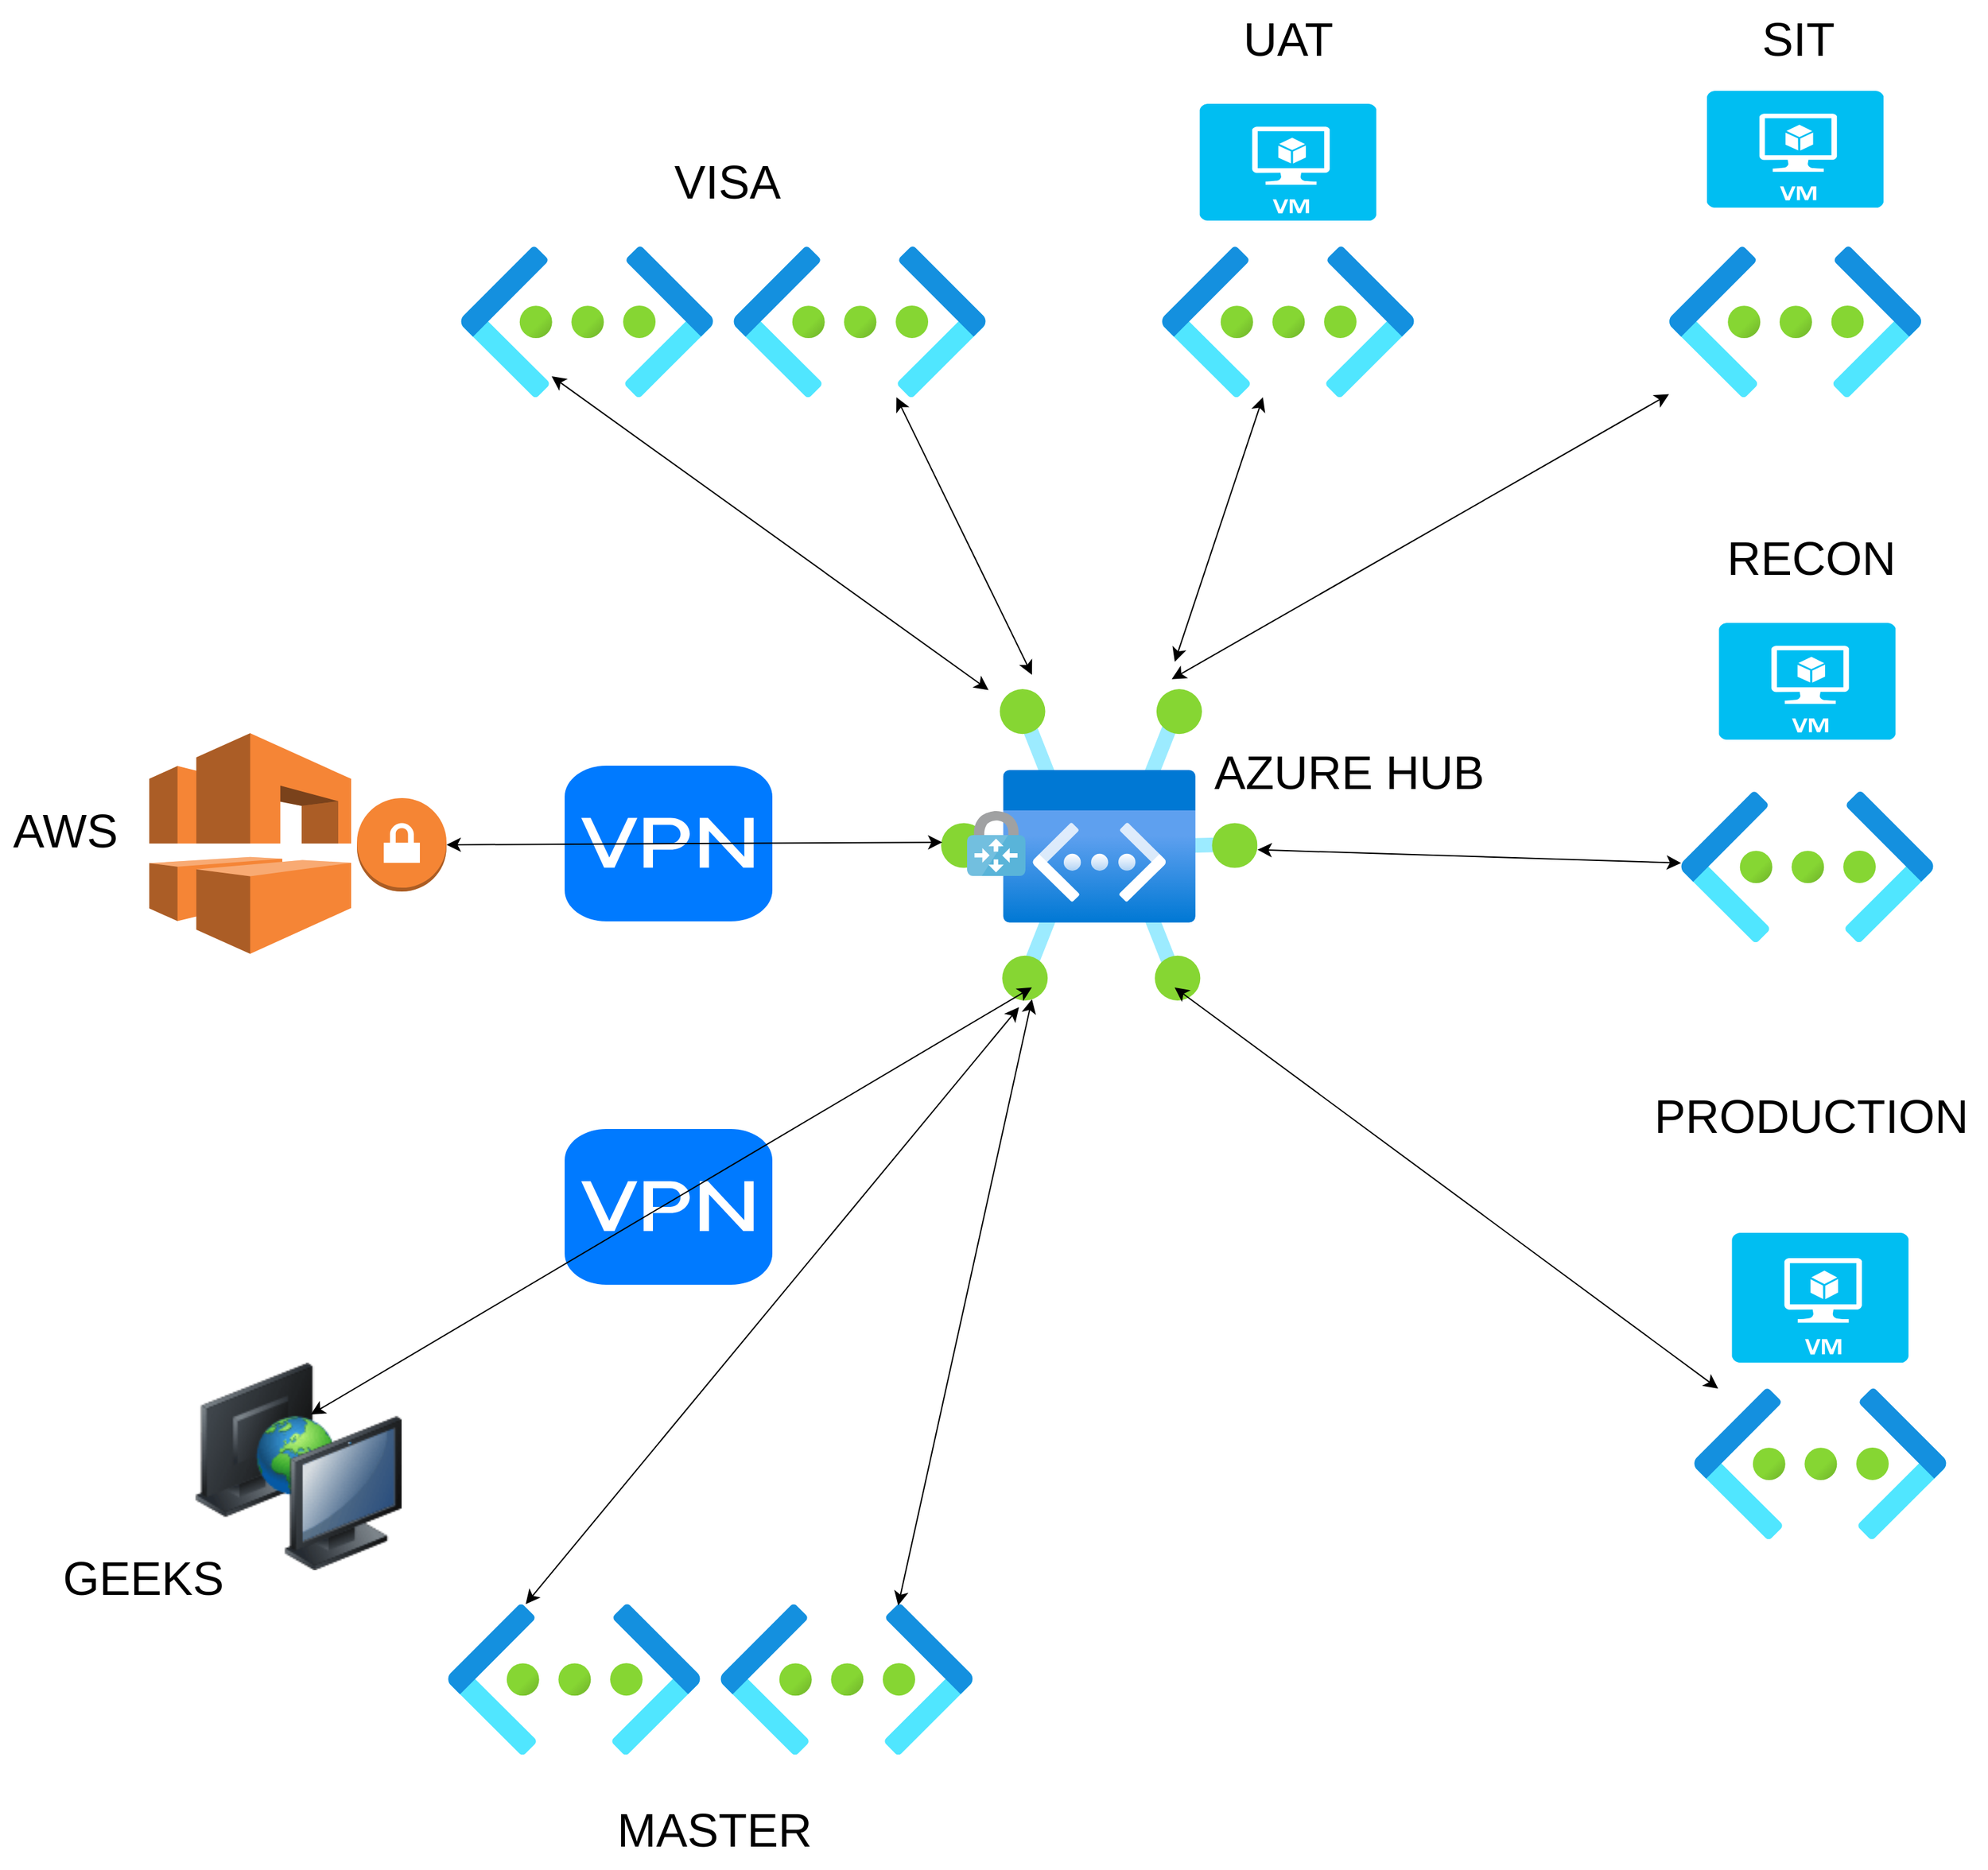 <mxfile version="24.7.0" type="github">
  <diagram name="Page-1" id="_KaiSO4fqecnzLwhaQ9y">
    <mxGraphModel dx="4064" dy="1560" grid="1" gridSize="10" guides="1" tooltips="1" connect="1" arrows="1" fold="1" page="1" pageScale="1" pageWidth="850" pageHeight="1100" math="0" shadow="0">
      <root>
        <mxCell id="0" />
        <mxCell id="1" parent="0" />
        <mxCell id="PY5UOyymUL9c6bpPYces-2" value="" style="outlineConnect=0;dashed=0;verticalLabelPosition=bottom;verticalAlign=top;align=center;html=1;shape=mxgraph.aws3.vpc;fillColor=#F58536;gradientColor=none;" parent="1" vertex="1">
          <mxGeometry x="-720" y="635" width="155.5" height="170" as="geometry" />
        </mxCell>
        <mxCell id="PY5UOyymUL9c6bpPYces-7" value="" style="image;aspect=fixed;html=1;points=[];align=center;fontSize=12;image=img/lib/azure2/networking/Virtual_WAN_Hub.svg;" parent="1" vertex="1">
          <mxGeometry x="-110" y="601" width="243.75" height="240" as="geometry" />
        </mxCell>
        <mxCell id="PY5UOyymUL9c6bpPYces-10" value="" style="html=1;strokeWidth=1;shadow=0;dashed=0;shape=mxgraph.ios7.misc.vpn;fillColor=#007AFF;strokeColor=none;buttonText=;strokeColor2=#222222;fontColor=#222222;fontSize=8;verticalLabelPosition=bottom;verticalAlign=top;align=center;sketch=0;" parent="1" vertex="1">
          <mxGeometry x="-400" y="660" width="160" height="120" as="geometry" />
        </mxCell>
        <mxCell id="PY5UOyymUL9c6bpPYces-25" value="" style="image;aspect=fixed;html=1;points=[];align=center;fontSize=12;image=img/lib/azure2/networking/Virtual_Networks.svg;" parent="1" vertex="1">
          <mxGeometry x="60" y="260" width="194.5" height="116.12" as="geometry" />
        </mxCell>
        <mxCell id="PY5UOyymUL9c6bpPYces-26" value="" style="verticalLabelPosition=bottom;html=1;verticalAlign=top;align=center;strokeColor=none;fillColor=#00BEF2;shape=mxgraph.azure.virtual_machine;" parent="1" vertex="1">
          <mxGeometry x="89.25" y="150" width="136" height="90" as="geometry" />
        </mxCell>
        <mxCell id="PY5UOyymUL9c6bpPYces-41" value="" style="image;sketch=0;aspect=fixed;html=1;points=[];align=center;fontSize=12;image=img/lib/mscae/VPN_Gateway.svg;" parent="1" vertex="1">
          <mxGeometry x="-90" y="695" width="45" height="50" as="geometry" />
        </mxCell>
        <mxCell id="PY5UOyymUL9c6bpPYces-42" value="" style="outlineConnect=0;dashed=0;verticalLabelPosition=bottom;verticalAlign=top;align=center;html=1;shape=mxgraph.aws3.vpn_gateway;fillColor=#F58534;gradientColor=none;" parent="1" vertex="1">
          <mxGeometry x="-560" y="685" width="69" height="72" as="geometry" />
        </mxCell>
        <mxCell id="PY5UOyymUL9c6bpPYces-43" value="" style="image;aspect=fixed;html=1;points=[];align=center;fontSize=12;image=img/lib/azure2/networking/Virtual_Networks.svg;" parent="1" vertex="1">
          <mxGeometry x="450.75" y="260" width="194.5" height="116.12" as="geometry" />
        </mxCell>
        <mxCell id="PY5UOyymUL9c6bpPYces-44" value="" style="verticalLabelPosition=bottom;html=1;verticalAlign=top;align=center;strokeColor=none;fillColor=#00BEF2;shape=mxgraph.azure.virtual_machine;" parent="1" vertex="1">
          <mxGeometry x="480" y="140" width="136" height="90" as="geometry" />
        </mxCell>
        <mxCell id="PY5UOyymUL9c6bpPYces-45" value="" style="image;aspect=fixed;html=1;points=[];align=center;fontSize=12;image=img/lib/azure2/networking/Virtual_Networks.svg;" parent="1" vertex="1">
          <mxGeometry x="460" y="680" width="194.5" height="116.12" as="geometry" />
        </mxCell>
        <mxCell id="PY5UOyymUL9c6bpPYces-46" value="" style="verticalLabelPosition=bottom;html=1;verticalAlign=top;align=center;strokeColor=none;fillColor=#00BEF2;shape=mxgraph.azure.virtual_machine;" parent="1" vertex="1">
          <mxGeometry x="489.25" y="550" width="136" height="90" as="geometry" />
        </mxCell>
        <mxCell id="PY5UOyymUL9c6bpPYces-47" value="" style="image;html=1;image=img/lib/clip_art/computers/Network_2_128x128.png" parent="1" vertex="1">
          <mxGeometry x="-750" y="1120" width="290" height="160" as="geometry" />
        </mxCell>
        <mxCell id="PY5UOyymUL9c6bpPYces-48" value="" style="html=1;strokeWidth=1;shadow=0;dashed=0;shape=mxgraph.ios7.misc.vpn;fillColor=#007AFF;strokeColor=none;buttonText=;strokeColor2=#222222;fontColor=#222222;fontSize=8;verticalLabelPosition=bottom;verticalAlign=top;align=center;sketch=0;" parent="1" vertex="1">
          <mxGeometry x="-400" y="940" width="160" height="120" as="geometry" />
        </mxCell>
        <mxCell id="PY5UOyymUL9c6bpPYces-54" value="" style="image;aspect=fixed;html=1;points=[];align=center;fontSize=12;image=img/lib/azure2/networking/Virtual_Networks.svg;" parent="1" vertex="1">
          <mxGeometry x="470" y="1140" width="194.5" height="116.12" as="geometry" />
        </mxCell>
        <mxCell id="PY5UOyymUL9c6bpPYces-55" value="" style="verticalLabelPosition=bottom;html=1;verticalAlign=top;align=center;strokeColor=none;fillColor=#00BEF2;shape=mxgraph.azure.virtual_machine;" parent="1" vertex="1">
          <mxGeometry x="499.25" y="1020" width="136" height="100" as="geometry" />
        </mxCell>
        <mxCell id="urZWPlykOCo1R7dDaFdY-1" value="" style="edgeStyle=none;orthogonalLoop=1;jettySize=auto;html=1;endArrow=classic;startArrow=classic;endSize=8;startSize=8;rounded=0;fontSize=12;curved=1;entryX=0.287;entryY=0.958;entryDx=0;entryDy=0;entryPerimeter=0;" parent="1" target="PY5UOyymUL9c6bpPYces-7" edge="1">
          <mxGeometry width="140" relative="1" as="geometry">
            <mxPoint x="-595.5" y="1160" as="sourcePoint" />
            <mxPoint x="-455.5" y="1160" as="targetPoint" />
            <Array as="points" />
          </mxGeometry>
        </mxCell>
        <mxCell id="urZWPlykOCo1R7dDaFdY-2" value="" style="edgeStyle=none;orthogonalLoop=1;jettySize=auto;html=1;endArrow=classic;startArrow=classic;endSize=8;startSize=8;rounded=0;fontSize=12;curved=1;exitX=1;exitY=0.5;exitDx=0;exitDy=0;exitPerimeter=0;entryX=0.004;entryY=0.492;entryDx=0;entryDy=0;entryPerimeter=0;" parent="1" source="PY5UOyymUL9c6bpPYces-42" edge="1" target="PY5UOyymUL9c6bpPYces-7">
          <mxGeometry width="140" relative="1" as="geometry">
            <mxPoint x="-690" y="1110" as="sourcePoint" />
            <mxPoint x="-130" y="700" as="targetPoint" />
            <Array as="points" />
          </mxGeometry>
        </mxCell>
        <mxCell id="urZWPlykOCo1R7dDaFdY-3" value="" style="edgeStyle=none;orthogonalLoop=1;jettySize=auto;html=1;endArrow=classic;startArrow=classic;endSize=8;startSize=8;rounded=0;fontSize=12;curved=1;exitX=0.738;exitY=0.958;exitDx=0;exitDy=0;exitPerimeter=0;" parent="1" source="PY5UOyymUL9c6bpPYces-7" target="PY5UOyymUL9c6bpPYces-54" edge="1">
          <mxGeometry width="140" relative="1" as="geometry">
            <mxPoint x="-280" y="1140" as="sourcePoint" />
            <mxPoint x="345.5" y="810" as="targetPoint" />
            <Array as="points" />
          </mxGeometry>
        </mxCell>
        <mxCell id="urZWPlykOCo1R7dDaFdY-4" value="" style="edgeStyle=none;orthogonalLoop=1;jettySize=auto;html=1;endArrow=classic;startArrow=classic;endSize=8;startSize=8;rounded=0;fontSize=12;curved=1;" parent="1" source="PY5UOyymUL9c6bpPYces-7" target="PY5UOyymUL9c6bpPYces-45" edge="1">
          <mxGeometry width="140" relative="1" as="geometry">
            <mxPoint x="190" y="710" as="sourcePoint" />
            <mxPoint x="540" y="810" as="targetPoint" />
            <Array as="points" />
          </mxGeometry>
        </mxCell>
        <mxCell id="urZWPlykOCo1R7dDaFdY-5" value="" style="edgeStyle=none;orthogonalLoop=1;jettySize=auto;html=1;endArrow=classic;startArrow=classic;endSize=8;startSize=8;rounded=0;fontSize=12;curved=1;exitX=0.729;exitY=-0.032;exitDx=0;exitDy=0;exitPerimeter=0;" parent="1" source="PY5UOyymUL9c6bpPYces-7" target="PY5UOyymUL9c6bpPYces-43" edge="1">
          <mxGeometry width="140" relative="1" as="geometry">
            <mxPoint x="140" y="610" as="sourcePoint" />
            <mxPoint x="765.5" y="280" as="targetPoint" />
            <Array as="points" />
          </mxGeometry>
        </mxCell>
        <mxCell id="urZWPlykOCo1R7dDaFdY-6" value="" style="edgeStyle=none;orthogonalLoop=1;jettySize=auto;html=1;endArrow=classic;startArrow=classic;endSize=8;startSize=8;rounded=0;fontSize=12;curved=1;" parent="1" edge="1" source="PY5UOyymUL9c6bpPYces-25">
          <mxGeometry width="140" relative="1" as="geometry">
            <mxPoint x="-520" y="340" as="sourcePoint" />
            <mxPoint x="70" y="580" as="targetPoint" />
            <Array as="points" />
          </mxGeometry>
        </mxCell>
        <mxCell id="teUpWpRFnSXmQ_pebGs_-1" value="" style="image;aspect=fixed;html=1;points=[];align=center;fontSize=12;image=img/lib/azure2/networking/Virtual_Networks.svg;" vertex="1" parent="1">
          <mxGeometry x="-270" y="260" width="194.5" height="116.12" as="geometry" />
        </mxCell>
        <mxCell id="teUpWpRFnSXmQ_pebGs_-2" value="" style="image;aspect=fixed;html=1;points=[];align=center;fontSize=12;image=img/lib/azure2/networking/Virtual_Networks.svg;" vertex="1" parent="1">
          <mxGeometry x="-480" y="260" width="194.5" height="116.12" as="geometry" />
        </mxCell>
        <mxCell id="teUpWpRFnSXmQ_pebGs_-3" value="" style="image;aspect=fixed;html=1;points=[];align=center;fontSize=12;image=img/lib/azure2/networking/Virtual_Networks.svg;" vertex="1" parent="1">
          <mxGeometry x="-280" y="1306.12" width="194.5" height="116.12" as="geometry" />
        </mxCell>
        <mxCell id="teUpWpRFnSXmQ_pebGs_-4" value="" style="image;aspect=fixed;html=1;points=[];align=center;fontSize=12;image=img/lib/azure2/networking/Virtual_Networks.svg;" vertex="1" parent="1">
          <mxGeometry x="-490" y="1306.12" width="194.5" height="116.12" as="geometry" />
        </mxCell>
        <mxCell id="teUpWpRFnSXmQ_pebGs_-5" value="" style="edgeStyle=none;orthogonalLoop=1;jettySize=auto;html=1;endArrow=classic;startArrow=classic;endSize=8;startSize=8;rounded=0;fontSize=12;curved=1;entryX=0.15;entryY=0.003;entryDx=0;entryDy=0;entryPerimeter=0;" edge="1" parent="1" target="PY5UOyymUL9c6bpPYces-7">
          <mxGeometry width="140" relative="1" as="geometry">
            <mxPoint x="-410" y="360" as="sourcePoint" />
            <mxPoint x="-230" y="601" as="targetPoint" />
            <Array as="points" />
          </mxGeometry>
        </mxCell>
        <mxCell id="teUpWpRFnSXmQ_pebGs_-6" value="" style="edgeStyle=none;orthogonalLoop=1;jettySize=auto;html=1;endArrow=classic;startArrow=classic;endSize=8;startSize=8;rounded=0;fontSize=12;curved=1;" edge="1" parent="1" source="teUpWpRFnSXmQ_pebGs_-1">
          <mxGeometry width="140" relative="1" as="geometry">
            <mxPoint x="-320" y="356.12" as="sourcePoint" />
            <mxPoint x="-40" y="590" as="targetPoint" />
            <Array as="points" />
          </mxGeometry>
        </mxCell>
        <mxCell id="teUpWpRFnSXmQ_pebGs_-7" value="" style="edgeStyle=none;orthogonalLoop=1;jettySize=auto;html=1;endArrow=classic;startArrow=classic;endSize=8;startSize=8;rounded=0;fontSize=12;curved=1;" edge="1" parent="1">
          <mxGeometry width="140" relative="1" as="geometry">
            <mxPoint x="-430" y="1306.12" as="sourcePoint" />
            <mxPoint x="-50" y="846.12" as="targetPoint" />
            <Array as="points" />
          </mxGeometry>
        </mxCell>
        <mxCell id="teUpWpRFnSXmQ_pebGs_-8" value="" style="edgeStyle=none;orthogonalLoop=1;jettySize=auto;html=1;endArrow=classic;startArrow=classic;endSize=8;startSize=8;rounded=0;fontSize=12;curved=1;exitX=0.704;exitY=0.009;exitDx=0;exitDy=0;exitPerimeter=0;" edge="1" parent="1" source="teUpWpRFnSXmQ_pebGs_-3">
          <mxGeometry width="140" relative="1" as="geometry">
            <mxPoint x="-380" y="1316.12" as="sourcePoint" />
            <mxPoint x="-40" y="840" as="targetPoint" />
            <Array as="points" />
          </mxGeometry>
        </mxCell>
        <mxCell id="teUpWpRFnSXmQ_pebGs_-12" value="&lt;font style=&quot;font-size: 36px;&quot;&gt;AZURE HUB&lt;/font&gt;" style="text;html=1;align=center;verticalAlign=middle;resizable=0;points=[];autosize=1;strokeColor=none;fillColor=none;" vertex="1" parent="1">
          <mxGeometry x="89.25" y="635" width="230" height="60" as="geometry" />
        </mxCell>
        <mxCell id="teUpWpRFnSXmQ_pebGs_-13" value="&lt;font style=&quot;font-size: 36px;&quot;&gt;VISA&lt;/font&gt;" style="text;html=1;align=center;verticalAlign=middle;resizable=0;points=[];autosize=1;strokeColor=none;fillColor=none;" vertex="1" parent="1">
          <mxGeometry x="-330" y="180" width="110" height="60" as="geometry" />
        </mxCell>
        <mxCell id="teUpWpRFnSXmQ_pebGs_-14" value="&lt;font style=&quot;font-size: 36px;&quot;&gt;MASTER&lt;/font&gt;" style="text;html=1;align=center;verticalAlign=middle;resizable=0;points=[];autosize=1;strokeColor=none;fillColor=none;" vertex="1" parent="1">
          <mxGeometry x="-370" y="1450" width="170" height="60" as="geometry" />
        </mxCell>
        <mxCell id="teUpWpRFnSXmQ_pebGs_-15" value="&lt;font style=&quot;font-size: 36px;&quot;&gt;GEEKS&lt;/font&gt;" style="text;html=1;align=center;verticalAlign=middle;resizable=0;points=[];autosize=1;strokeColor=none;fillColor=none;" vertex="1" parent="1">
          <mxGeometry x="-800" y="1256.12" width="150" height="60" as="geometry" />
        </mxCell>
        <mxCell id="teUpWpRFnSXmQ_pebGs_-16" value="&lt;font style=&quot;font-size: 36px;&quot;&gt;U&lt;span style=&quot;color: rgba(0, 0, 0, 0); font-family: monospace; font-size: 0px; text-align: start;&quot;&gt;%3CmxGraphModel%3E%3Croot%3E%3CmxCell%20id%3D%220%22%2F%3E%3CmxCell%20id%3D%221%22%20parent%3D%220%22%2F%3E%3CmxCell%20id%3D%222%22%20value%3D%22%26lt%3Bfont%20style%3D%26quot%3Bfont-size%3A%2036px%3B%26quot%3B%26gt%3BMASTER%26lt%3B%2Ffont%26gt%3B%22%20style%3D%22text%3Bhtml%3D1%3Balign%3Dcenter%3BverticalAlign%3Dmiddle%3Bresizable%3D0%3Bpoints%3D%5B%5D%3Bautosize%3D1%3BstrokeColor%3Dnone%3BfillColor%3Dnone%3B%22%20vertex%3D%221%22%20parent%3D%221%22%3E%3CmxGeometry%20x%3D%22-370%22%20y%3D%221450%22%20width%3D%22170%22%20height%3D%2260%22%20as%3D%22geometry%22%2F%3E%3C%2FmxCell%3E%3C%2Froot%3E%3C%2FmxGraphModel%3E&lt;/span&gt;AT&lt;/font&gt;" style="text;html=1;align=center;verticalAlign=middle;resizable=0;points=[];autosize=1;strokeColor=none;fillColor=none;" vertex="1" parent="1">
          <mxGeometry x="112.25" y="70" width="90" height="60" as="geometry" />
        </mxCell>
        <mxCell id="teUpWpRFnSXmQ_pebGs_-17" value="&lt;font style=&quot;font-size: 36px;&quot;&gt;SIT&lt;/font&gt;" style="text;html=1;align=center;verticalAlign=middle;resizable=0;points=[];autosize=1;strokeColor=none;fillColor=none;" vertex="1" parent="1">
          <mxGeometry x="510.25" y="70" width="80" height="60" as="geometry" />
        </mxCell>
        <mxCell id="teUpWpRFnSXmQ_pebGs_-18" value="&lt;font style=&quot;font-size: 36px;&quot;&gt;PRODUCTION&lt;/font&gt;" style="text;html=1;align=center;verticalAlign=middle;resizable=0;points=[];autosize=1;strokeColor=none;fillColor=none;" vertex="1" parent="1">
          <mxGeometry x="425.25" y="900" width="270" height="60" as="geometry" />
        </mxCell>
        <mxCell id="teUpWpRFnSXmQ_pebGs_-19" value="&lt;font style=&quot;font-size: 36px;&quot;&gt;RECON&lt;/font&gt;" style="text;html=1;align=center;verticalAlign=middle;resizable=0;points=[];autosize=1;strokeColor=none;fillColor=none;" vertex="1" parent="1">
          <mxGeometry x="485.25" y="470" width="150" height="60" as="geometry" />
        </mxCell>
        <mxCell id="teUpWpRFnSXmQ_pebGs_-20" value="&lt;font style=&quot;font-size: 36px;&quot;&gt;AWS&lt;/font&gt;" style="text;html=1;align=center;verticalAlign=middle;resizable=0;points=[];autosize=1;strokeColor=none;fillColor=none;" vertex="1" parent="1">
          <mxGeometry x="-835" y="680" width="100" height="60" as="geometry" />
        </mxCell>
      </root>
    </mxGraphModel>
  </diagram>
</mxfile>
